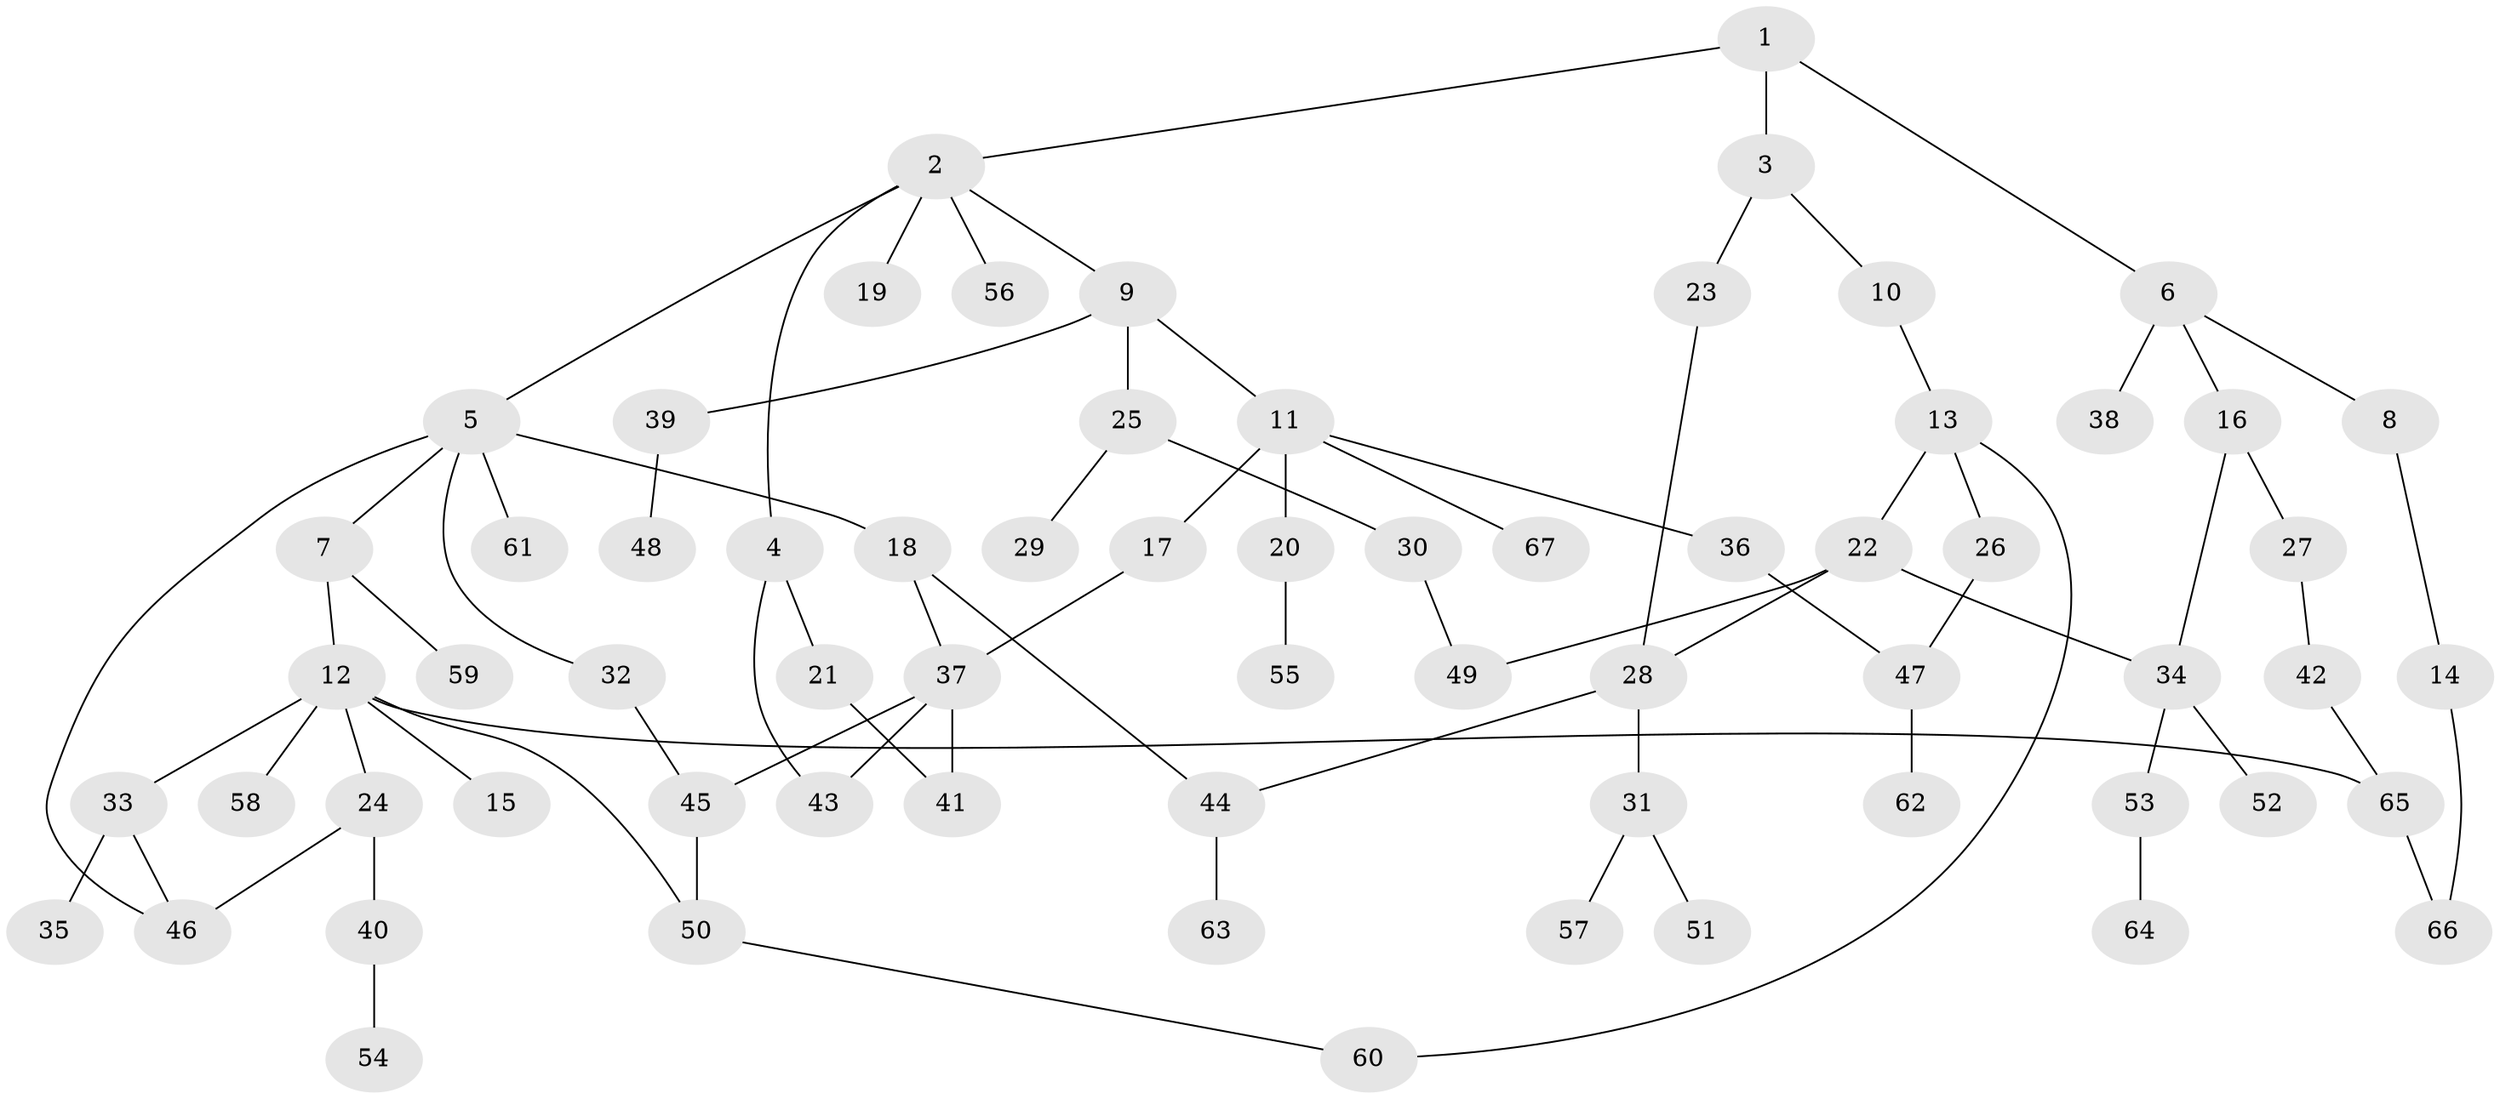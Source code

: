 // coarse degree distribution, {4: 0.2647058823529412, 2: 0.35294117647058826, 6: 0.029411764705882353, 3: 0.14705882352941177, 1: 0.17647058823529413, 5: 0.029411764705882353}
// Generated by graph-tools (version 1.1) at 2025/36/03/04/25 23:36:13]
// undirected, 67 vertices, 81 edges
graph export_dot {
  node [color=gray90,style=filled];
  1;
  2;
  3;
  4;
  5;
  6;
  7;
  8;
  9;
  10;
  11;
  12;
  13;
  14;
  15;
  16;
  17;
  18;
  19;
  20;
  21;
  22;
  23;
  24;
  25;
  26;
  27;
  28;
  29;
  30;
  31;
  32;
  33;
  34;
  35;
  36;
  37;
  38;
  39;
  40;
  41;
  42;
  43;
  44;
  45;
  46;
  47;
  48;
  49;
  50;
  51;
  52;
  53;
  54;
  55;
  56;
  57;
  58;
  59;
  60;
  61;
  62;
  63;
  64;
  65;
  66;
  67;
  1 -- 2;
  1 -- 3;
  1 -- 6;
  2 -- 4;
  2 -- 5;
  2 -- 9;
  2 -- 19;
  2 -- 56;
  3 -- 10;
  3 -- 23;
  4 -- 21;
  4 -- 43;
  5 -- 7;
  5 -- 18;
  5 -- 32;
  5 -- 61;
  5 -- 46;
  6 -- 8;
  6 -- 16;
  6 -- 38;
  7 -- 12;
  7 -- 59;
  8 -- 14;
  9 -- 11;
  9 -- 25;
  9 -- 39;
  10 -- 13;
  11 -- 17;
  11 -- 20;
  11 -- 36;
  11 -- 67;
  12 -- 15;
  12 -- 24;
  12 -- 33;
  12 -- 58;
  12 -- 65;
  12 -- 50;
  13 -- 22;
  13 -- 26;
  13 -- 60;
  14 -- 66;
  16 -- 27;
  16 -- 34;
  17 -- 37;
  18 -- 44;
  18 -- 37;
  20 -- 55;
  21 -- 41;
  22 -- 28;
  22 -- 34;
  22 -- 49;
  23 -- 28;
  24 -- 40;
  24 -- 46;
  25 -- 29;
  25 -- 30;
  26 -- 47;
  27 -- 42;
  28 -- 31;
  28 -- 44;
  30 -- 49;
  31 -- 51;
  31 -- 57;
  32 -- 45;
  33 -- 35;
  33 -- 46;
  34 -- 52;
  34 -- 53;
  36 -- 47;
  37 -- 43;
  37 -- 45;
  37 -- 41;
  39 -- 48;
  40 -- 54;
  42 -- 65;
  44 -- 63;
  45 -- 50;
  47 -- 62;
  50 -- 60;
  53 -- 64;
  65 -- 66;
}

